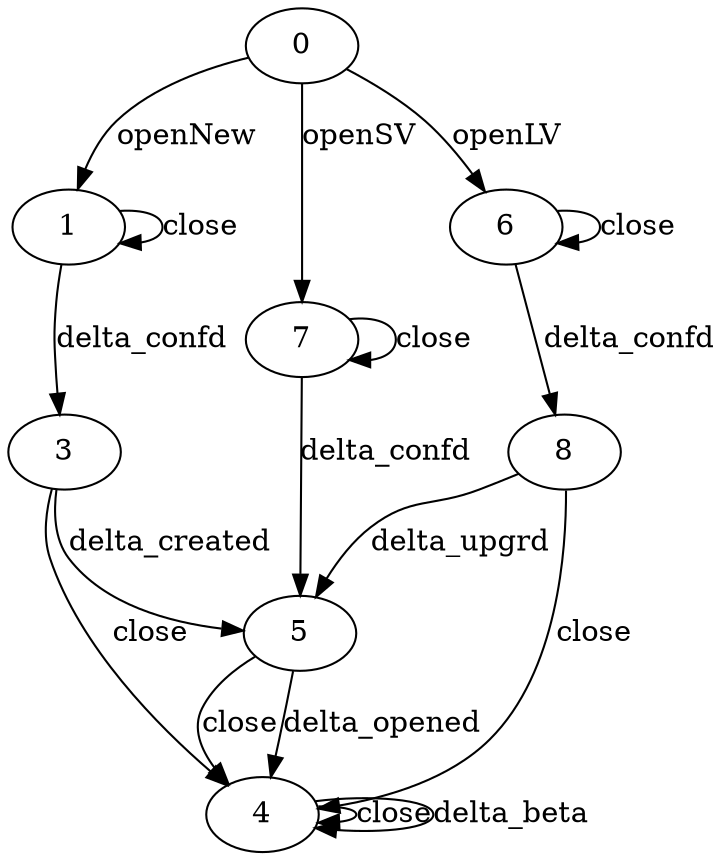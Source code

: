 digraph {
  0 -> 1[label=openNew];
  0 -> 6[label=openLV];
  0 -> 7[label=openSV];
  1 -> 1[label=close];
  1 -> 3[label=delta_confd];
  3 -> 4[label=close];
  3 -> 5[label=delta_created];
  4 -> 4[label=close];
  4 -> 4[label=delta_beta];
  5 -> 4[label=close];
  5 -> 4[label=delta_opened];
  6 -> 6[label=close];
  6 -> 8[label=delta_confd];
  7 -> 7[label=close];
  7 -> 5[label=delta_confd];
  8 -> 4[label=close];
  8 -> 5[label=delta_upgrd];
}
